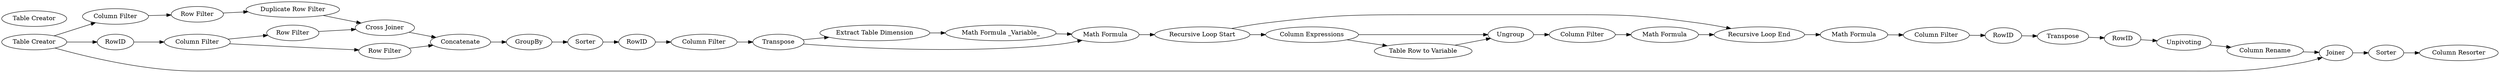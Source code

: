 digraph {
	1 [label="Table Creator"]
	2 [label="Table Creator"]
	4 [label="Cross Joiner"]
	5 [label="Row Filter"]
	6 [label="Row Filter"]
	8 [label="Column Filter"]
	9 [label="Row Filter"]
	10 [label="Duplicate Row Filter"]
	11 [label=Concatenate]
	15 [label="Column Filter"]
	16 [label=Transpose]
	17 [label=GroupBy]
	19 [label=RowID]
	20 [label="Column Filter"]
	27 [label=Sorter]
	31 [label="Extract Table Dimension"]
	37 [label=Ungroup]
	38 [label="Recursive Loop End"]
	39 [label="Recursive Loop Start"]
	40 [label="Math Formula"]
	41 [label="Table Row to Variable"]
	42 [label="Column Expressions"]
	43 [label="Column Filter"]
	44 [label="Math Formula"]
	45 [label="Math Formula _Variable_"]
	47 [label="Math Formula"]
	48 [label="Column Filter"]
	49 [label=Unpivoting]
	50 [label=Transpose]
	51 [label=RowID]
	53 [label=RowID]
	54 [label=Sorter]
	55 [label="Column Rename"]
	56 [label=RowID]
	57 [label=Joiner]
	58 [label="Column Resorter"]
	1 -> 8
	1 -> 56
	1 -> 57
	4 -> 11
	5 -> 4
	6 -> 11
	8 -> 9
	9 -> 10
	10 -> 4
	11 -> 17
	15 -> 5
	15 -> 6
	16 -> 31
	16 -> 40
	17 -> 27
	19 -> 20
	20 -> 16
	27 -> 19
	31 -> 45
	37 -> 43
	38 -> 47
	39 -> 38
	39 -> 42
	40 -> 39
	41 -> 37
	42 -> 41
	42 -> 37
	43 -> 44
	44 -> 38
	45 -> 40
	47 -> 48
	48 -> 53
	49 -> 55
	50 -> 51
	51 -> 49
	53 -> 50
	54 -> 58
	55 -> 57
	56 -> 15
	57 -> 54
	rankdir=LR
}
